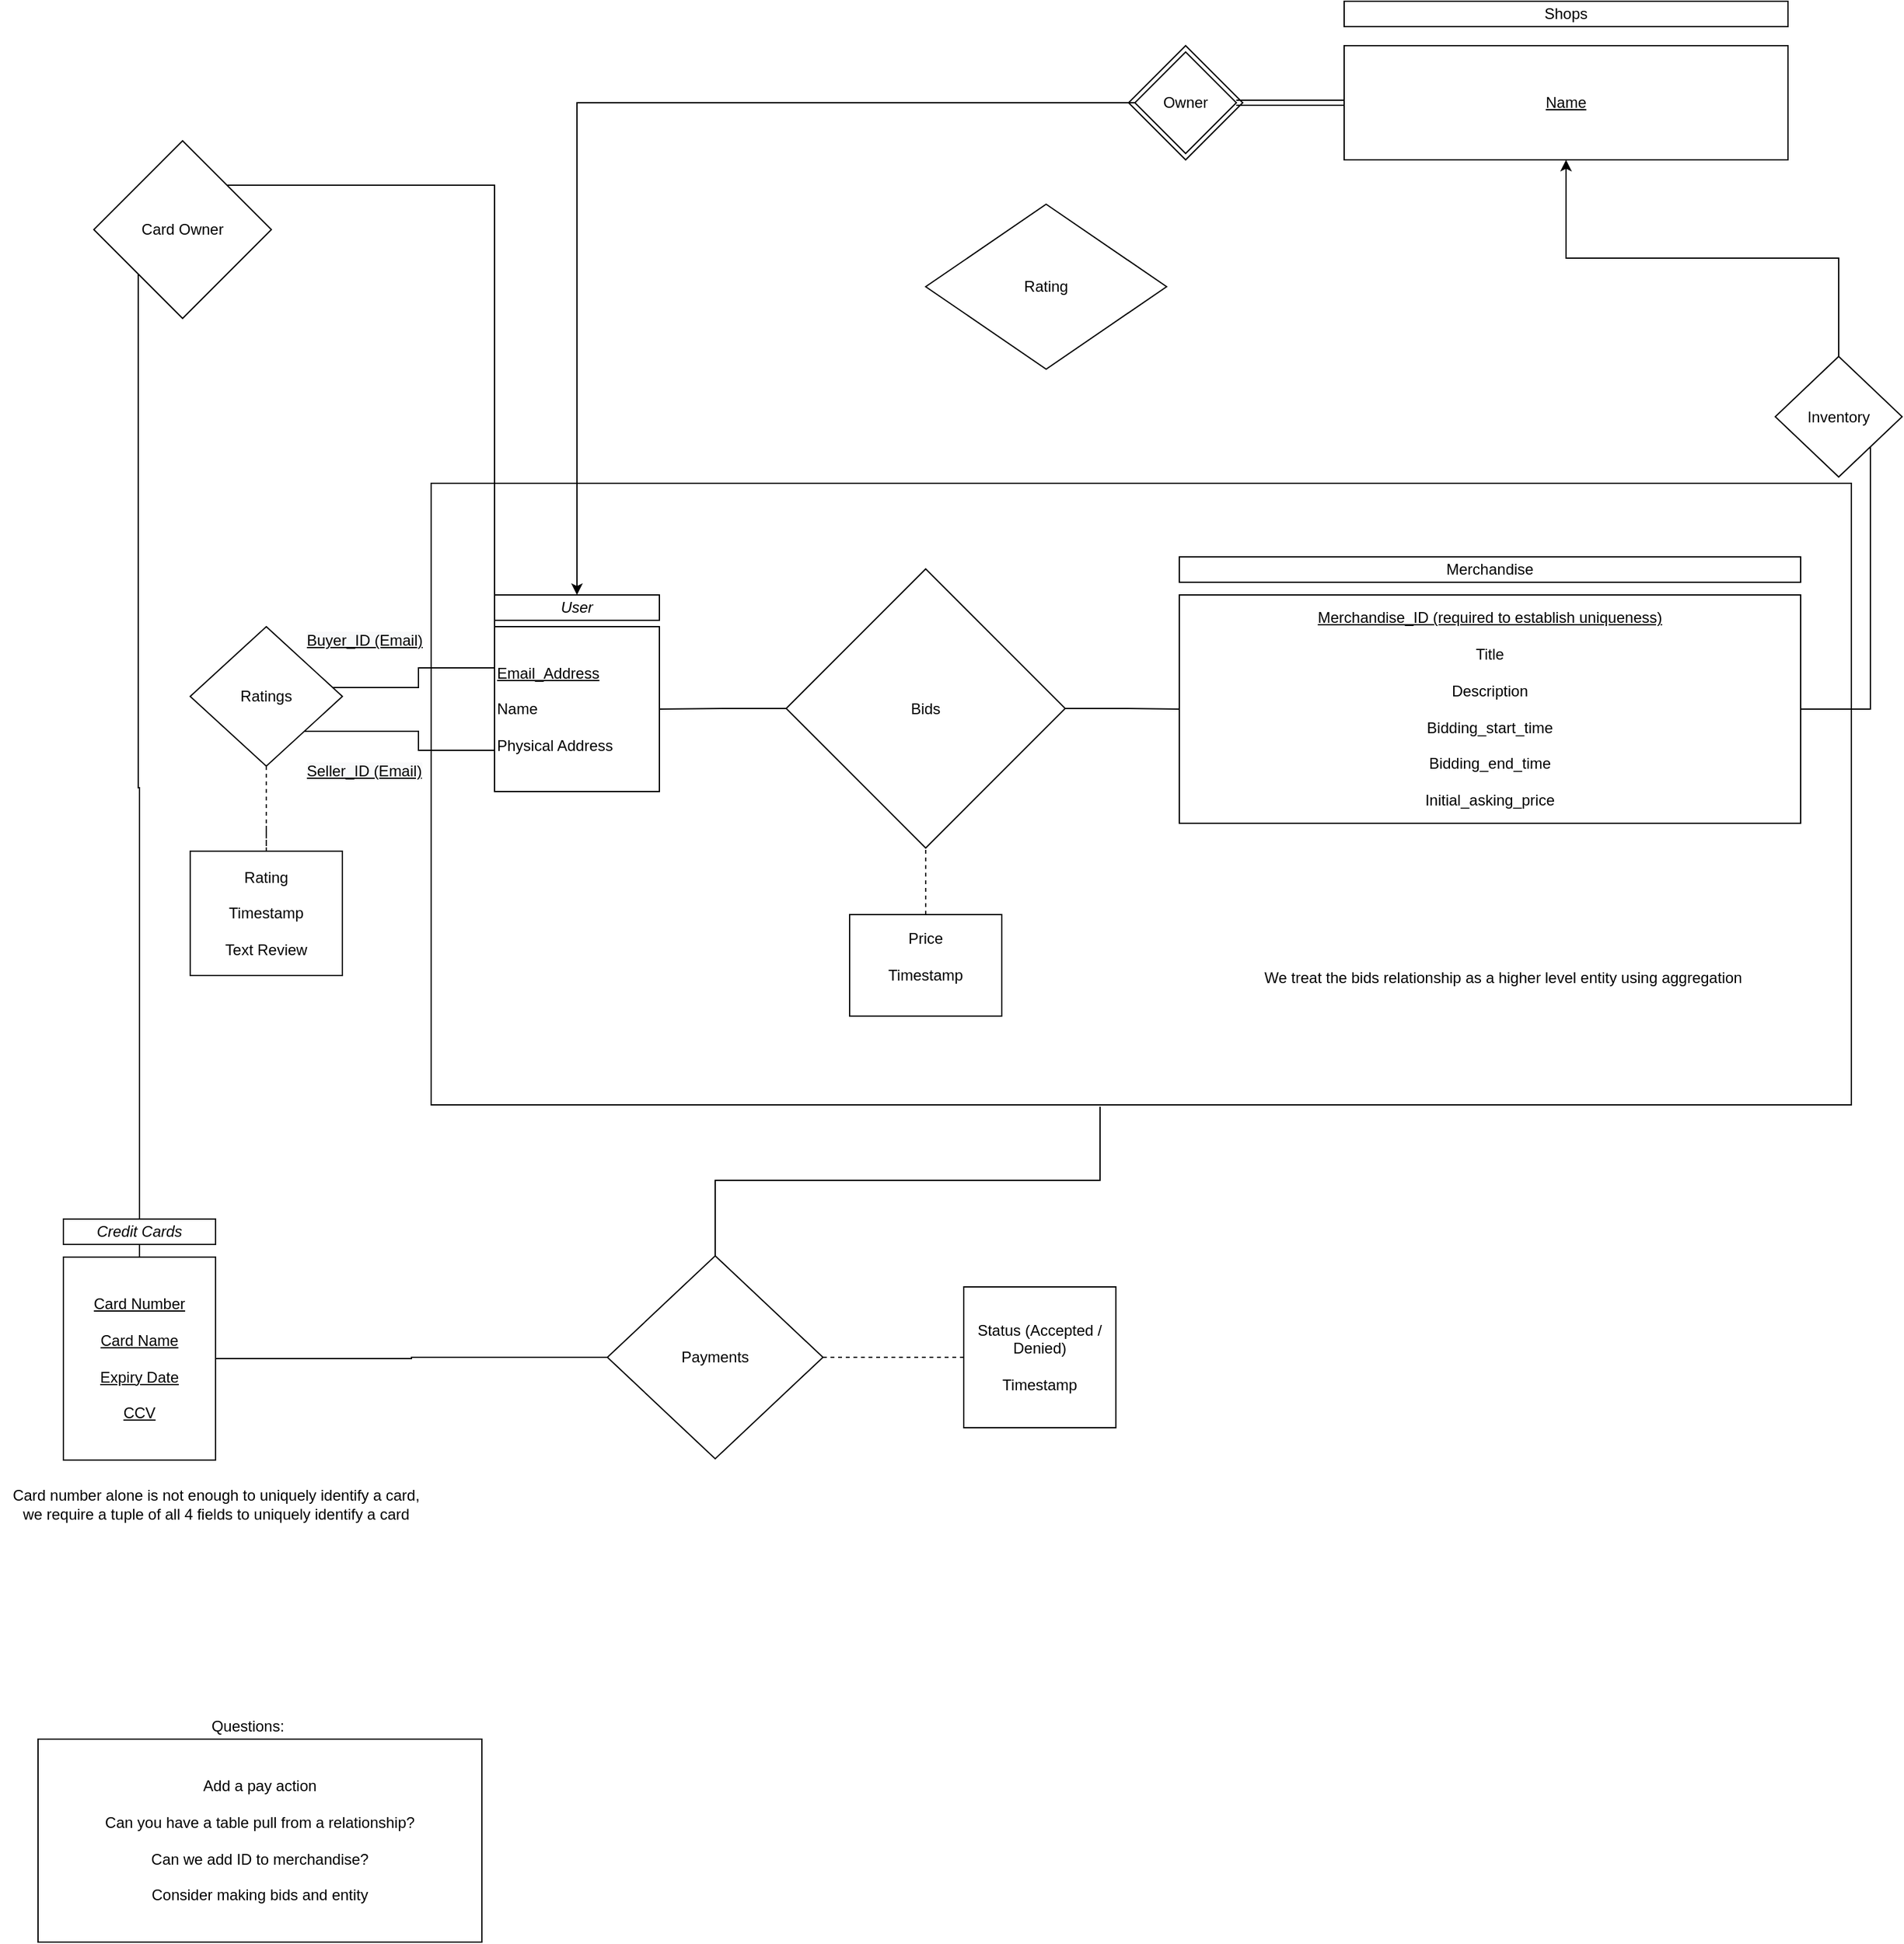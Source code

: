 <mxfile version="17.4.1" type="github">
  <diagram id="UmRaXwgy8ixrw_JavH9f" name="Page-1">
    <mxGraphModel dx="2113" dy="1182" grid="1" gridSize="10" guides="1" tooltips="1" connect="1" arrows="1" fold="1" page="1" pageScale="1" pageWidth="850" pageHeight="1100" math="0" shadow="0">
      <root>
        <mxCell id="0" />
        <mxCell id="1" parent="0" />
        <mxCell id="7iPaO_d8wF9g4LHQO1yR-9" value="" style="rounded=0;whiteSpace=wrap;html=1;" parent="1" vertex="1">
          <mxGeometry x="360" y="470" width="1120" height="490" as="geometry" />
        </mxCell>
        <mxCell id="7T8jYW3L6e1CoyLyK39B-15" style="edgeStyle=orthogonalEdgeStyle;rounded=0;orthogonalLoop=1;jettySize=auto;html=1;endArrow=none;endFill=0;strokeColor=default;entryX=1;entryY=0.5;entryDx=0;entryDy=0;" parent="1" source="7T8jYW3L6e1CoyLyK39B-11" target="7T8jYW3L6e1CoyLyK39B-1" edge="1">
          <mxGeometry relative="1" as="geometry" />
        </mxCell>
        <mxCell id="7T8jYW3L6e1CoyLyK39B-16" style="edgeStyle=orthogonalEdgeStyle;rounded=0;orthogonalLoop=1;jettySize=auto;html=1;exitX=1;exitY=0.5;exitDx=0;exitDy=0;entryX=0;entryY=0.5;entryDx=0;entryDy=0;endArrow=none;endFill=0;strokeColor=default;" parent="1" source="7T8jYW3L6e1CoyLyK39B-11" target="7T8jYW3L6e1CoyLyK39B-6" edge="1">
          <mxGeometry relative="1" as="geometry" />
        </mxCell>
        <mxCell id="7T8jYW3L6e1CoyLyK39B-11" value="Bids" style="rhombus;whiteSpace=wrap;html=1;" parent="1" vertex="1">
          <mxGeometry x="640" y="537.5" width="220" height="220" as="geometry" />
        </mxCell>
        <mxCell id="7T8jYW3L6e1CoyLyK39B-43" style="edgeStyle=orthogonalEdgeStyle;rounded=0;orthogonalLoop=1;jettySize=auto;html=1;endArrow=none;endFill=0;strokeColor=default;dashed=1;" parent="1" source="7T8jYW3L6e1CoyLyK39B-17" target="7T8jYW3L6e1CoyLyK39B-11" edge="1">
          <mxGeometry relative="1" as="geometry" />
        </mxCell>
        <mxCell id="7T8jYW3L6e1CoyLyK39B-17" value="Price&lt;br&gt;&lt;br&gt;Timestamp&lt;br&gt;&lt;br&gt;" style="whiteSpace=wrap;html=1;" parent="1" vertex="1">
          <mxGeometry x="690" y="810" width="120" height="80" as="geometry" />
        </mxCell>
        <mxCell id="7T8jYW3L6e1CoyLyK39B-34" style="edgeStyle=orthogonalEdgeStyle;rounded=0;orthogonalLoop=1;jettySize=auto;html=1;endArrow=none;endFill=0;strokeColor=default;entryX=0;entryY=1;entryDx=0;entryDy=0;" parent="1" source="7T8jYW3L6e1CoyLyK39B-18" target="7T8jYW3L6e1CoyLyK39B-35" edge="1">
          <mxGeometry relative="1" as="geometry">
            <mxPoint x="320" y="560" as="targetPoint" />
          </mxGeometry>
        </mxCell>
        <mxCell id="7T8jYW3L6e1CoyLyK39B-25" value="Add a pay action&lt;br&gt;&lt;br&gt;Can you have a table pull from a relationship?&lt;br&gt;&lt;br&gt;Can we add ID to merchandise?&lt;br&gt;&lt;br&gt;Consider making bids and entity" style="rounded=0;whiteSpace=wrap;html=1;" parent="1" vertex="1">
          <mxGeometry x="50" y="1460" width="350" height="160" as="geometry" />
        </mxCell>
        <mxCell id="7T8jYW3L6e1CoyLyK39B-26" value="Questions:&lt;br&gt;" style="text;html=1;align=center;verticalAlign=middle;resizable=0;points=[];autosize=1;strokeColor=none;fillColor=none;" parent="1" vertex="1">
          <mxGeometry x="180" y="1440" width="70" height="20" as="geometry" />
        </mxCell>
        <mxCell id="7T8jYW3L6e1CoyLyK39B-27" value="" style="whiteSpace=wrap;html=1;opacity=0;" parent="1" vertex="1">
          <mxGeometry x="780" y="1060" width="120" height="60" as="geometry" />
        </mxCell>
        <mxCell id="7T8jYW3L6e1CoyLyK39B-28" value="" style="group" parent="1" vertex="1" connectable="0">
          <mxGeometry x="950" y="528" width="490" height="210" as="geometry" />
        </mxCell>
        <mxCell id="7T8jYW3L6e1CoyLyK39B-5" value="Merchandise" style="rounded=0;whiteSpace=wrap;html=1;" parent="7T8jYW3L6e1CoyLyK39B-28" vertex="1">
          <mxGeometry width="490" height="20" as="geometry" />
        </mxCell>
        <mxCell id="7T8jYW3L6e1CoyLyK39B-6" value="&lt;u&gt;Merchandise_ID (required to establish uniqueness)&lt;br&gt;&lt;br&gt;&lt;/u&gt;Title&lt;br&gt;&lt;br&gt;Description&lt;br&gt;&lt;br&gt;Bidding_start_time&lt;br&gt;&lt;br&gt;Bidding_end_time&lt;br&gt;&lt;br&gt;Initial_asking_price" style="rounded=0;whiteSpace=wrap;html=1;" parent="7T8jYW3L6e1CoyLyK39B-28" vertex="1">
          <mxGeometry y="30" width="490" height="180" as="geometry" />
        </mxCell>
        <mxCell id="7T8jYW3L6e1CoyLyK39B-30" value="" style="group" parent="1" vertex="1" connectable="0">
          <mxGeometry x="410" y="558" width="130" height="155" as="geometry" />
        </mxCell>
        <mxCell id="7T8jYW3L6e1CoyLyK39B-1" value="&lt;u&gt;Email_Address&lt;br&gt;&lt;/u&gt;&lt;br&gt;Name&lt;br&gt;&lt;br&gt;Physical Address" style="rounded=0;whiteSpace=wrap;html=1;align=left;" parent="7T8jYW3L6e1CoyLyK39B-30" vertex="1">
          <mxGeometry y="25" width="130" height="130" as="geometry" />
        </mxCell>
        <mxCell id="7T8jYW3L6e1CoyLyK39B-2" value="&lt;i&gt;User&lt;/i&gt;" style="rounded=0;whiteSpace=wrap;html=1;" parent="7T8jYW3L6e1CoyLyK39B-30" vertex="1">
          <mxGeometry width="130" height="20" as="geometry" />
        </mxCell>
        <mxCell id="7T8jYW3L6e1CoyLyK39B-36" style="edgeStyle=orthogonalEdgeStyle;rounded=0;orthogonalLoop=1;jettySize=auto;html=1;exitX=1;exitY=0;exitDx=0;exitDy=0;entryX=0;entryY=0;entryDx=0;entryDy=0;endArrow=none;endFill=0;strokeColor=default;" parent="1" source="7T8jYW3L6e1CoyLyK39B-35" target="7T8jYW3L6e1CoyLyK39B-1" edge="1">
          <mxGeometry relative="1" as="geometry" />
        </mxCell>
        <mxCell id="7T8jYW3L6e1CoyLyK39B-35" value="Card Owner" style="rhombus;whiteSpace=wrap;html=1;" parent="1" vertex="1">
          <mxGeometry x="94" y="200" width="140" height="140" as="geometry" />
        </mxCell>
        <mxCell id="7iPaO_d8wF9g4LHQO1yR-4" style="edgeStyle=orthogonalEdgeStyle;rounded=0;orthogonalLoop=1;jettySize=auto;html=1;entryX=0.5;entryY=1;entryDx=0;entryDy=0;" parent="1" source="7T8jYW3L6e1CoyLyK39B-44" target="7T8jYW3L6e1CoyLyK39B-3" edge="1">
          <mxGeometry relative="1" as="geometry" />
        </mxCell>
        <mxCell id="7iPaO_d8wF9g4LHQO1yR-5" style="edgeStyle=orthogonalEdgeStyle;rounded=0;orthogonalLoop=1;jettySize=auto;html=1;exitX=1;exitY=1;exitDx=0;exitDy=0;entryX=1;entryY=0.5;entryDx=0;entryDy=0;endArrow=none;endFill=0;" parent="1" source="7T8jYW3L6e1CoyLyK39B-44" target="7T8jYW3L6e1CoyLyK39B-6" edge="1">
          <mxGeometry relative="1" as="geometry" />
        </mxCell>
        <mxCell id="7T8jYW3L6e1CoyLyK39B-44" value="Inventory" style="rhombus;whiteSpace=wrap;html=1;" parent="1" vertex="1">
          <mxGeometry x="1420" y="370" width="100" height="95" as="geometry" />
        </mxCell>
        <mxCell id="7iPaO_d8wF9g4LHQO1yR-1" value="" style="group" parent="1" vertex="1" connectable="0">
          <mxGeometry x="910" y="90" width="520" height="155" as="geometry" />
        </mxCell>
        <mxCell id="7T8jYW3L6e1CoyLyK39B-29" value="" style="group" parent="7iPaO_d8wF9g4LHQO1yR-1" vertex="1" connectable="0">
          <mxGeometry width="520" height="155" as="geometry" />
        </mxCell>
        <mxCell id="7T8jYW3L6e1CoyLyK39B-21" value="" style="rhombus;whiteSpace=wrap;html=1;perimeterSpacing=0;" parent="7T8jYW3L6e1CoyLyK39B-29" vertex="1">
          <mxGeometry y="35" width="90" height="90" as="geometry" />
        </mxCell>
        <mxCell id="7T8jYW3L6e1CoyLyK39B-3" value="&lt;u&gt;Name&lt;/u&gt;" style="rounded=0;whiteSpace=wrap;html=1;" parent="7T8jYW3L6e1CoyLyK39B-29" vertex="1">
          <mxGeometry x="170" y="35" width="350" height="90" as="geometry" />
        </mxCell>
        <mxCell id="7T8jYW3L6e1CoyLyK39B-4" value="Shops" style="rounded=0;whiteSpace=wrap;html=1;" parent="7T8jYW3L6e1CoyLyK39B-29" vertex="1">
          <mxGeometry x="170" width="350" height="20" as="geometry" />
        </mxCell>
        <mxCell id="7iPaO_d8wF9g4LHQO1yR-2" style="edgeStyle=orthogonalEdgeStyle;rounded=0;orthogonalLoop=1;jettySize=auto;html=1;entryX=0;entryY=0.5;entryDx=0;entryDy=0;shape=link;" parent="7T8jYW3L6e1CoyLyK39B-29" source="7T8jYW3L6e1CoyLyK39B-8" target="7T8jYW3L6e1CoyLyK39B-3" edge="1">
          <mxGeometry relative="1" as="geometry" />
        </mxCell>
        <mxCell id="7T8jYW3L6e1CoyLyK39B-8" value="Owner" style="rhombus;whiteSpace=wrap;html=1;perimeterSpacing=0;" parent="7T8jYW3L6e1CoyLyK39B-29" vertex="1">
          <mxGeometry x="5" y="40" width="80" height="80" as="geometry" />
        </mxCell>
        <mxCell id="7iPaO_d8wF9g4LHQO1yR-7" style="edgeStyle=orthogonalEdgeStyle;rounded=0;orthogonalLoop=1;jettySize=auto;html=1;entryX=0.5;entryY=0;entryDx=0;entryDy=0;endArrow=classic;endFill=1;" parent="1" source="7T8jYW3L6e1CoyLyK39B-8" target="7T8jYW3L6e1CoyLyK39B-2" edge="1">
          <mxGeometry relative="1" as="geometry" />
        </mxCell>
        <mxCell id="7iPaO_d8wF9g4LHQO1yR-8" value="" style="group" parent="1" vertex="1" connectable="0">
          <mxGeometry x="70" y="1050" width="120" height="190" as="geometry" />
        </mxCell>
        <mxCell id="7T8jYW3L6e1CoyLyK39B-18" value="&lt;u&gt;Card Number&lt;br&gt;&lt;br&gt;Card Name&lt;br&gt;&lt;br&gt;Expiry Date&lt;br&gt;&lt;br&gt;CCV&lt;/u&gt;" style="whiteSpace=wrap;html=1;" parent="7iPaO_d8wF9g4LHQO1yR-8" vertex="1">
          <mxGeometry y="30" width="120" height="160" as="geometry" />
        </mxCell>
        <mxCell id="7T8jYW3L6e1CoyLyK39B-19" value="&lt;i&gt;Credit Cards&lt;/i&gt;" style="rounded=0;whiteSpace=wrap;html=1;" parent="7iPaO_d8wF9g4LHQO1yR-8" vertex="1">
          <mxGeometry width="120" height="20" as="geometry" />
        </mxCell>
        <mxCell id="7iPaO_d8wF9g4LHQO1yR-10" value="We treat the bids relationship as a higher level entity using aggregation" style="text;html=1;align=center;verticalAlign=middle;resizable=0;points=[];autosize=1;strokeColor=none;fillColor=none;" parent="1" vertex="1">
          <mxGeometry x="1010" y="850" width="390" height="20" as="geometry" />
        </mxCell>
        <mxCell id="9G5OivVOposb8-G9TisL-3" value="" style="edgeStyle=orthogonalEdgeStyle;rounded=0;orthogonalLoop=1;jettySize=auto;html=1;endArrow=none;endFill=0;dashed=1;" edge="1" parent="1" source="9G5OivVOposb8-G9TisL-1" target="9G5OivVOposb8-G9TisL-2">
          <mxGeometry relative="1" as="geometry" />
        </mxCell>
        <mxCell id="9G5OivVOposb8-G9TisL-5" style="edgeStyle=orthogonalEdgeStyle;rounded=0;orthogonalLoop=1;jettySize=auto;html=1;entryX=0.471;entryY=1.003;entryDx=0;entryDy=0;entryPerimeter=0;endArrow=none;endFill=0;" edge="1" parent="1" source="9G5OivVOposb8-G9TisL-1" target="7iPaO_d8wF9g4LHQO1yR-9">
          <mxGeometry relative="1" as="geometry" />
        </mxCell>
        <mxCell id="9G5OivVOposb8-G9TisL-1" value="Payments" style="rhombus;whiteSpace=wrap;html=1;" vertex="1" parent="1">
          <mxGeometry x="499" y="1079" width="170" height="160" as="geometry" />
        </mxCell>
        <mxCell id="9G5OivVOposb8-G9TisL-2" value="Status (Accepted / Denied)&lt;br&gt;&lt;br&gt;Timestamp" style="whiteSpace=wrap;html=1;" vertex="1" parent="1">
          <mxGeometry x="780" y="1103.5" width="120" height="111" as="geometry" />
        </mxCell>
        <mxCell id="9G5OivVOposb8-G9TisL-4" style="edgeStyle=orthogonalEdgeStyle;rounded=0;orthogonalLoop=1;jettySize=auto;html=1;entryX=0;entryY=0.5;entryDx=0;entryDy=0;endArrow=none;endFill=0;" edge="1" parent="1" source="7T8jYW3L6e1CoyLyK39B-18" target="9G5OivVOposb8-G9TisL-1">
          <mxGeometry relative="1" as="geometry" />
        </mxCell>
        <mxCell id="9G5OivVOposb8-G9TisL-6" value="Card number alone is not enough to uniquely identify a card, &lt;br&gt;we require a tuple of all 4 fields to uniquely identify a card" style="text;html=1;align=center;verticalAlign=middle;resizable=0;points=[];autosize=1;strokeColor=none;fillColor=none;" vertex="1" parent="1">
          <mxGeometry x="20" y="1260" width="340" height="30" as="geometry" />
        </mxCell>
        <mxCell id="9G5OivVOposb8-G9TisL-9" value="Rating" style="rhombus;whiteSpace=wrap;html=1;" vertex="1" parent="1">
          <mxGeometry x="750" y="250" width="190" height="130" as="geometry" />
        </mxCell>
        <mxCell id="9G5OivVOposb8-G9TisL-16" style="edgeStyle=orthogonalEdgeStyle;rounded=0;orthogonalLoop=1;jettySize=auto;html=1;exitX=1;exitY=0;exitDx=0;exitDy=0;entryX=0;entryY=0.25;entryDx=0;entryDy=0;endArrow=none;endFill=0;" edge="1" parent="1" source="9G5OivVOposb8-G9TisL-15" target="7T8jYW3L6e1CoyLyK39B-1">
          <mxGeometry relative="1" as="geometry">
            <Array as="points">
              <mxPoint x="350" y="631" />
              <mxPoint x="350" y="615" />
            </Array>
          </mxGeometry>
        </mxCell>
        <mxCell id="9G5OivVOposb8-G9TisL-17" style="edgeStyle=orthogonalEdgeStyle;rounded=0;orthogonalLoop=1;jettySize=auto;html=1;exitX=1;exitY=1;exitDx=0;exitDy=0;entryX=0;entryY=0.75;entryDx=0;entryDy=0;endArrow=none;endFill=0;" edge="1" parent="1" source="9G5OivVOposb8-G9TisL-15" target="7T8jYW3L6e1CoyLyK39B-1">
          <mxGeometry relative="1" as="geometry" />
        </mxCell>
        <mxCell id="9G5OivVOposb8-G9TisL-21" value="" style="edgeStyle=orthogonalEdgeStyle;rounded=0;orthogonalLoop=1;jettySize=auto;html=1;endArrow=none;endFill=0;dashed=1;" edge="1" parent="1" source="9G5OivVOposb8-G9TisL-15" target="9G5OivVOposb8-G9TisL-20">
          <mxGeometry relative="1" as="geometry" />
        </mxCell>
        <mxCell id="9G5OivVOposb8-G9TisL-15" value="Ratings" style="rhombus;whiteSpace=wrap;html=1;" vertex="1" parent="1">
          <mxGeometry x="170" y="583" width="120" height="110" as="geometry" />
        </mxCell>
        <mxCell id="9G5OivVOposb8-G9TisL-18" value="&lt;u style=&quot;color: rgb(0 , 0 , 0) ; font-family: &amp;#34;helvetica&amp;#34; ; font-size: 12px ; font-style: normal ; font-weight: 400 ; letter-spacing: normal ; text-align: left ; text-indent: 0px ; text-transform: none ; word-spacing: 0px ; background-color: rgb(248 , 249 , 250)&quot;&gt;Buyer_ID (Email)&lt;/u&gt;" style="text;whiteSpace=wrap;html=1;" vertex="1" parent="1">
          <mxGeometry x="260" y="580" width="110" height="30" as="geometry" />
        </mxCell>
        <mxCell id="9G5OivVOposb8-G9TisL-19" value="&lt;u style=&quot;color: rgb(0 , 0 , 0) ; font-family: &amp;#34;helvetica&amp;#34; ; font-size: 12px ; font-style: normal ; font-weight: 400 ; letter-spacing: normal ; text-align: left ; text-indent: 0px ; text-transform: none ; word-spacing: 0px ; background-color: rgb(248 , 249 , 250)&quot;&gt;Seller_ID (Email)&lt;/u&gt;" style="text;whiteSpace=wrap;html=1;" vertex="1" parent="1">
          <mxGeometry x="260" y="683" width="110" height="30" as="geometry" />
        </mxCell>
        <mxCell id="9G5OivVOposb8-G9TisL-22" style="edgeStyle=orthogonalEdgeStyle;rounded=0;orthogonalLoop=1;jettySize=auto;html=1;dashed=1;endArrow=none;endFill=0;" edge="1" parent="1" source="9G5OivVOposb8-G9TisL-20">
          <mxGeometry relative="1" as="geometry">
            <mxPoint x="230" y="750" as="targetPoint" />
          </mxGeometry>
        </mxCell>
        <mxCell id="9G5OivVOposb8-G9TisL-20" value="Rating&lt;br&gt;&lt;br&gt;Timestamp&lt;br&gt;&lt;br&gt;Text Review&lt;br&gt;" style="whiteSpace=wrap;html=1;" vertex="1" parent="1">
          <mxGeometry x="170" y="760" width="120" height="98" as="geometry" />
        </mxCell>
      </root>
    </mxGraphModel>
  </diagram>
</mxfile>

